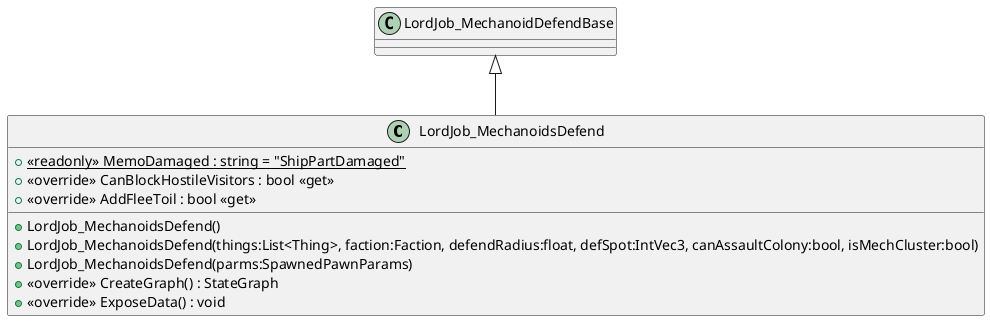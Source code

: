 @startuml
class LordJob_MechanoidsDefend {
    + {static} <<readonly>> MemoDamaged : string = "ShipPartDamaged"
    + <<override>> CanBlockHostileVisitors : bool <<get>>
    + <<override>> AddFleeToil : bool <<get>>
    + LordJob_MechanoidsDefend()
    + LordJob_MechanoidsDefend(things:List<Thing>, faction:Faction, defendRadius:float, defSpot:IntVec3, canAssaultColony:bool, isMechCluster:bool)
    + LordJob_MechanoidsDefend(parms:SpawnedPawnParams)
    + <<override>> CreateGraph() : StateGraph
    + <<override>> ExposeData() : void
}
LordJob_MechanoidDefendBase <|-- LordJob_MechanoidsDefend
@enduml
